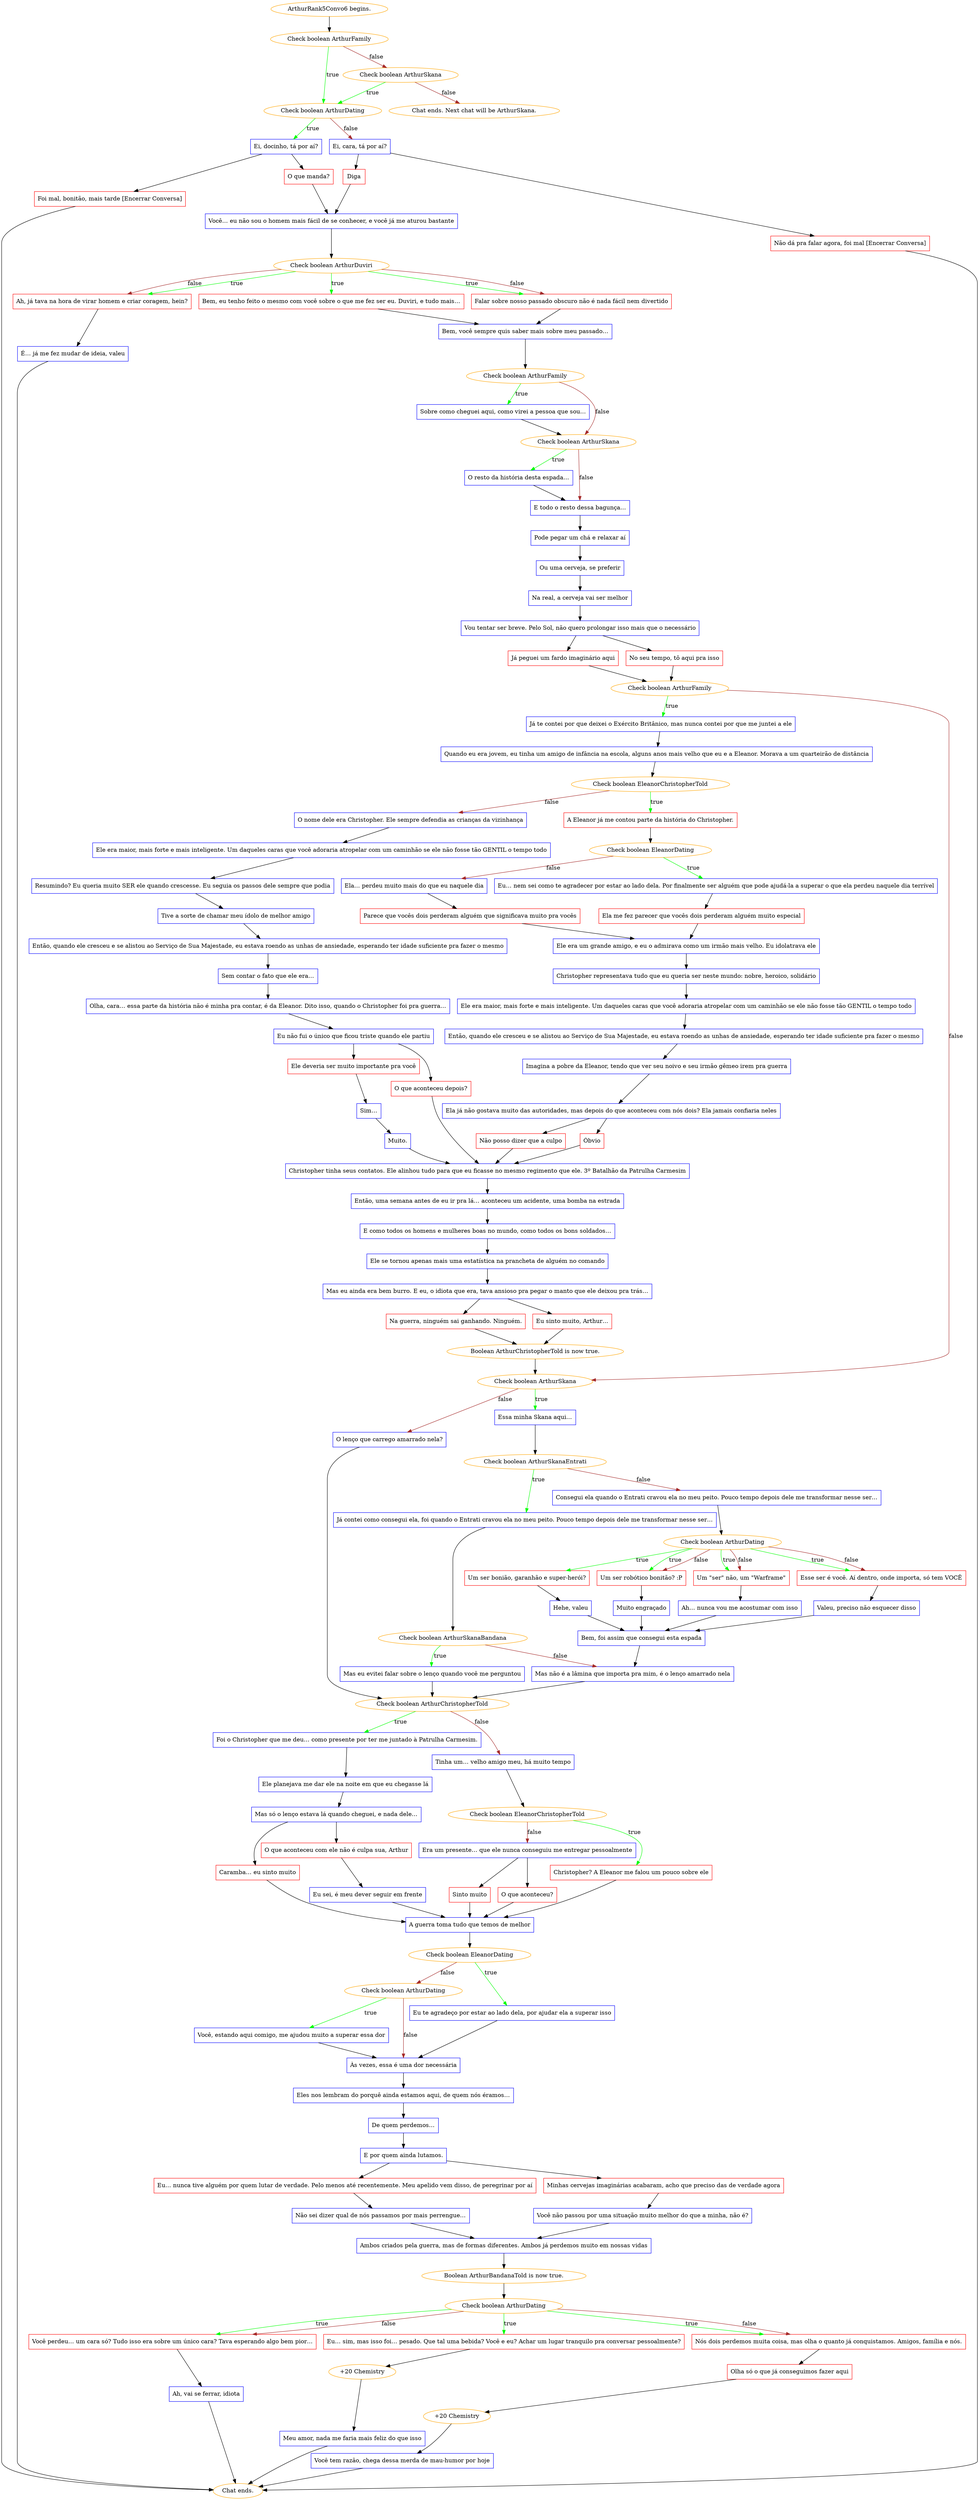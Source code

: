 digraph {
	"ArthurRank5Convo6 begins." [color=orange];
		"ArthurRank5Convo6 begins." -> j2984817878;
	j2984817878 [label="Check boolean ArthurFamily",color=orange];
		j2984817878 -> j4157413420 [label=true,color=green];
		j2984817878 -> j3896239815 [label=false,color=brown];
	j4157413420 [label="Check boolean ArthurDating",color=orange];
		j4157413420 -> j1837353218 [label=true,color=green];
		j4157413420 -> j3128323553 [label=false,color=brown];
	j3896239815 [label="Check boolean ArthurSkana",color=orange];
		j3896239815 -> j4157413420 [label=true,color=green];
		j3896239815 -> "Chat ends. Next chat will be ArthurSkana." [label=false,color=brown];
	j1837353218 [label="Ei, docinho, tá por aí?",shape=box,color=blue];
		j1837353218 -> j4252980061;
		j1837353218 -> j1924176423;
	j3128323553 [label="Ei, cara, tá por aí?",shape=box,color=blue];
		j3128323553 -> j3031776107;
		j3128323553 -> j310858349;
	"Chat ends. Next chat will be ArthurSkana." [color=orange];
	j4252980061 [label="O que manda?",shape=box,color=red];
		j4252980061 -> j4008490496;
	j1924176423 [label="Foi mal, bonitão, mais tarde [Encerrar Conversa]",shape=box,color=red];
		j1924176423 -> "Chat ends.";
	j3031776107 [label="Diga",shape=box,color=red];
		j3031776107 -> j4008490496;
	j310858349 [label="Não dá pra falar agora, foi mal [Encerrar Conversa]",shape=box,color=red];
		j310858349 -> "Chat ends.";
	j4008490496 [label="Você… eu não sou o homem mais fácil de se conhecer, e você já me aturou bastante",shape=box,color=blue];
		j4008490496 -> j4268468579;
	"Chat ends." [color=orange];
	j4268468579 [label="Check boolean ArthurDuviri",color=orange];
		j4268468579 -> j323194529 [label=true,color=green];
		j4268468579 -> j702768649 [label=true,color=green];
		j4268468579 -> j3897983210 [label=true,color=green];
		j4268468579 -> j702768649 [label=false,color=brown];
		j4268468579 -> j3897983210 [label=false,color=brown];
	j323194529 [label="Bem, eu tenho feito o mesmo com você sobre o que me fez ser eu. Duviri, e tudo mais…",shape=box,color=red];
		j323194529 -> j3474135859;
	j702768649 [label="Falar sobre nosso passado obscuro não é nada fácil nem divertido",shape=box,color=red];
		j702768649 -> j3474135859;
	j3897983210 [label="Ah, já tava na hora de virar homem e criar coragem, hein?",shape=box,color=red];
		j3897983210 -> j2243227586;
	j3474135859 [label="Bem, você sempre quis saber mais sobre meu passado…",shape=box,color=blue];
		j3474135859 -> j3485586582;
	j2243227586 [label="É… já me fez mudar de ideia, valeu",shape=box,color=blue];
		j2243227586 -> "Chat ends.";
	j3485586582 [label="Check boolean ArthurFamily",color=orange];
		j3485586582 -> j1907535097 [label=true,color=green];
		j3485586582 -> j2796563639 [label=false,color=brown];
	j1907535097 [label="Sobre como cheguei aqui, como virei a pessoa que sou…",shape=box,color=blue];
		j1907535097 -> j2796563639;
	j2796563639 [label="Check boolean ArthurSkana",color=orange];
		j2796563639 -> j691905590 [label=true,color=green];
		j2796563639 -> j3651411854 [label=false,color=brown];
	j691905590 [label="O resto da história desta espada…",shape=box,color=blue];
		j691905590 -> j3651411854;
	j3651411854 [label="E todo o resto dessa bagunça…",shape=box,color=blue];
		j3651411854 -> j94087700;
	j94087700 [label="Pode pegar um chá e relaxar aí",shape=box,color=blue];
		j94087700 -> j4043935189;
	j4043935189 [label="Ou uma cerveja, se preferir",shape=box,color=blue];
		j4043935189 -> j464279149;
	j464279149 [label="Na real, a cerveja vai ser melhor",shape=box,color=blue];
		j464279149 -> j2542989481;
	j2542989481 [label="Vou tentar ser breve. Pelo Sol, não quero prolongar isso mais que o necessário",shape=box,color=blue];
		j2542989481 -> j534316336;
		j2542989481 -> j2120797216;
	j534316336 [label="Já peguei um fardo imaginário aqui",shape=box,color=red];
		j534316336 -> j4086938959;
	j2120797216 [label="No seu tempo, tô aqui pra isso",shape=box,color=red];
		j2120797216 -> j4086938959;
	j4086938959 [label="Check boolean ArthurFamily",color=orange];
		j4086938959 -> j1033571680 [label=true,color=green];
		j4086938959 -> j2087815095 [label=false,color=brown];
	j1033571680 [label="Já te contei por que deixei o Exército Britânico, mas nunca contei por que me juntei a ele",shape=box,color=blue];
		j1033571680 -> j576980627;
	j2087815095 [label="Check boolean ArthurSkana",color=orange];
		j2087815095 -> j358010179 [label=true,color=green];
		j2087815095 -> j2277496556 [label=false,color=brown];
	j576980627 [label="Quando eu era jovem, eu tinha um amigo de infância na escola, alguns anos mais velho que eu e a Eleanor. Morava a um quarteirão de distância",shape=box,color=blue];
		j576980627 -> j2612789419;
	j358010179 [label="Essa minha Skana aqui…",shape=box,color=blue];
		j358010179 -> j573379373;
	j2277496556 [label="O lenço que carrego amarrado nela?",shape=box,color=blue];
		j2277496556 -> j2992697478;
	j2612789419 [label="Check boolean EleanorChristopherTold",color=orange];
		j2612789419 -> j2059482936 [label=true,color=green];
		j2612789419 -> j2649375636 [label=false,color=brown];
	j573379373 [label="Check boolean ArthurSkanaEntrati",color=orange];
		j573379373 -> j3067836917 [label=true,color=green];
		j573379373 -> j2406150906 [label=false,color=brown];
	j2992697478 [label="Check boolean ArthurChristopherTold",color=orange];
		j2992697478 -> j2925028780 [label=true,color=green];
		j2992697478 -> j2057639165 [label=false,color=brown];
	j2059482936 [label="A Eleanor já me contou parte da história do Christopher.",shape=box,color=red];
		j2059482936 -> j3942852527;
	j2649375636 [label="O nome dele era Christopher. Ele sempre defendia as crianças da vizinhança",shape=box,color=blue];
		j2649375636 -> j1597508898;
	j3067836917 [label="Já contei como consegui ela, foi quando o Entrati cravou ela no meu peito. Pouco tempo depois dele me transformar nesse ser…",shape=box,color=blue];
		j3067836917 -> j1155178087;
	j2406150906 [label="Consegui ela quando o Entrati cravou ela no meu peito. Pouco tempo depois dele me transformar nesse ser…",shape=box,color=blue];
		j2406150906 -> j2152665641;
	j2925028780 [label="Foi o Christopher que me deu… como presente por ter me juntado à Patrulha Carmesim.",shape=box,color=blue];
		j2925028780 -> j2439368824;
	j2057639165 [label="Tinha um… velho amigo meu, há muito tempo",shape=box,color=blue];
		j2057639165 -> j48317872;
	j3942852527 [label="Check boolean EleanorDating",color=orange];
		j3942852527 -> j12264370 [label=true,color=green];
		j3942852527 -> j2999481718 [label=false,color=brown];
	j1597508898 [label="Ele era maior, mais forte e mais inteligente. Um daqueles caras que você adoraria atropelar com um caminhão se ele não fosse tão GENTIL o tempo todo",shape=box,color=blue];
		j1597508898 -> j2341523368;
	j1155178087 [label="Check boolean ArthurSkanaBandana",color=orange];
		j1155178087 -> j2858037823 [label=true,color=green];
		j1155178087 -> j1608066233 [label=false,color=brown];
	j2152665641 [label="Check boolean ArthurDating",color=orange];
		j2152665641 -> j1254231997 [label=true,color=green];
		j2152665641 -> j2900267292 [label=true,color=green];
		j2152665641 -> j3629556843 [label=true,color=green];
		j2152665641 -> j625318403 [label=true,color=green];
		j2152665641 -> j2900267292 [label=false,color=brown];
		j2152665641 -> j3629556843 [label=false,color=brown];
		j2152665641 -> j625318403 [label=false,color=brown];
	j2439368824 [label="Ele planejava me dar ele na noite em que eu chegasse lá",shape=box,color=blue];
		j2439368824 -> j1350848737;
	j48317872 [label="Check boolean EleanorChristopherTold",color=orange];
		j48317872 -> j2543789641 [label=true,color=green];
		j48317872 -> j1513242432 [label=false,color=brown];
	j12264370 [label="Eu… nem sei como te agradecer por estar ao lado dela. Por finalmente ser alguém que pode ajudá-la a superar o que ela perdeu naquele dia terrível",shape=box,color=blue];
		j12264370 -> j3117703846;
	j2999481718 [label="Ela… perdeu muito mais do que eu naquele dia",shape=box,color=blue];
		j2999481718 -> j3466521879;
	j2341523368 [label="Resumindo? Eu queria muito SER ele quando crescesse. Eu seguia os passos dele sempre que podia",shape=box,color=blue];
		j2341523368 -> j3586664764;
	j2858037823 [label="Mas eu evitei falar sobre o lenço quando você me perguntou",shape=box,color=blue];
		j2858037823 -> j2992697478;
	j1608066233 [label="Mas não é a lâmina que importa pra mim, é o lenço amarrado nela",shape=box,color=blue];
		j1608066233 -> j2992697478;
	j1254231997 [label="Um ser bonião, garanhão e super-herói?",shape=box,color=red];
		j1254231997 -> j3674136885;
	j2900267292 [label="Um ser robótico bonitão? :P",shape=box,color=red];
		j2900267292 -> j3810384729;
	j3629556843 [label="Um \"ser\" não, um \"Warframe\"",shape=box,color=red];
		j3629556843 -> j2752397646;
	j625318403 [label="Esse ser é você. Aí dentro, onde importa, só tem VOCÊ",shape=box,color=red];
		j625318403 -> j145122706;
	j1350848737 [label="Mas só o lenço estava lá quando cheguei, e nada dele…",shape=box,color=blue];
		j1350848737 -> j2918266674;
		j1350848737 -> j787317663;
	j2543789641 [label="Christopher? A Eleanor me falou um pouco sobre ele",shape=box,color=red];
		j2543789641 -> j2513414008;
	j1513242432 [label="Era um presente… que ele nunca conseguiu me entregar pessoalmente",shape=box,color=blue];
		j1513242432 -> j573879702;
		j1513242432 -> j3784963129;
	j3117703846 [label="Ela me fez parecer que vocês dois perderam alguém muito especial",shape=box,color=red];
		j3117703846 -> j2005020285;
	j3466521879 [label="Parece que vocês dois perderam alguém que significava muito pra vocês",shape=box,color=red];
		j3466521879 -> j2005020285;
	j3586664764 [label="Tive a sorte de chamar meu ídolo de melhor amigo",shape=box,color=blue];
		j3586664764 -> j3252915740;
	j3674136885 [label="Hehe, valeu",shape=box,color=blue];
		j3674136885 -> j1040647391;
	j3810384729 [label="Muito engraçado",shape=box,color=blue];
		j3810384729 -> j1040647391;
	j2752397646 [label="Ah… nunca vou me acostumar com isso",shape=box,color=blue];
		j2752397646 -> j1040647391;
	j145122706 [label="Valeu, preciso não esquecer disso",shape=box,color=blue];
		j145122706 -> j1040647391;
	j2918266674 [label="O que aconteceu com ele não é culpa sua, Arthur",shape=box,color=red];
		j2918266674 -> j1630566430;
	j787317663 [label="Caramba… eu sinto muito",shape=box,color=red];
		j787317663 -> j2513414008;
	j2513414008 [label="A guerra toma tudo que temos de melhor",shape=box,color=blue];
		j2513414008 -> j2805899123;
	j573879702 [label="O que aconteceu?",shape=box,color=red];
		j573879702 -> j2513414008;
	j3784963129 [label="Sinto muito",shape=box,color=red];
		j3784963129 -> j2513414008;
	j2005020285 [label="Ele era um grande amigo, e eu o admirava como um irmão mais velho. Eu idolatrava ele",shape=box,color=blue];
		j2005020285 -> j4171868383;
	j3252915740 [label="Então, quando ele cresceu e se alistou ao Serviço de Sua Majestade, eu estava roendo as unhas de ansiedade, esperando ter idade suficiente pra fazer o mesmo",shape=box,color=blue];
		j3252915740 -> j2489955190;
	j1040647391 [label="Bem, foi assim que consegui esta espada",shape=box,color=blue];
		j1040647391 -> j1608066233;
	j1630566430 [label="Eu sei, é meu dever seguir em frente",shape=box,color=blue];
		j1630566430 -> j2513414008;
	j2805899123 [label="Check boolean EleanorDating",color=orange];
		j2805899123 -> j1679256335 [label=true,color=green];
		j2805899123 -> j2168071639 [label=false,color=brown];
	j4171868383 [label="Christopher representava tudo que eu queria ser neste mundo: nobre, heroico, solidário",shape=box,color=blue];
		j4171868383 -> j3924010387;
	j2489955190 [label="Sem contar o fato que ele era…",shape=box,color=blue];
		j2489955190 -> j3465687636;
	j1679256335 [label="Eu te agradeço por estar ao lado dela, por ajudar ela a superar isso",shape=box,color=blue];
		j1679256335 -> j3770275085;
	j2168071639 [label="Check boolean ArthurDating",color=orange];
		j2168071639 -> j2256691298 [label=true,color=green];
		j2168071639 -> j3770275085 [label=false,color=brown];
	j3924010387 [label="Ele era maior, mais forte e mais inteligente. Um daqueles caras que você adoraria atropelar com um caminhão se ele não fosse tão GENTIL o tempo todo",shape=box,color=blue];
		j3924010387 -> j3563370874;
	j3465687636 [label="Olha, cara… essa parte da história não é minha pra contar, é da Eleanor. Dito isso, quando o Christopher foi pra guerra…",shape=box,color=blue];
		j3465687636 -> j821862939;
	j3770275085 [label="Às vezes, essa é uma dor necessária",shape=box,color=blue];
		j3770275085 -> j2741465325;
	j2256691298 [label="Você, estando aqui comigo, me ajudou muito a superar essa dor",shape=box,color=blue];
		j2256691298 -> j3770275085;
	j3563370874 [label="Então, quando ele cresceu e se alistou ao Serviço de Sua Majestade, eu estava roendo as unhas de ansiedade, esperando ter idade suficiente pra fazer o mesmo",shape=box,color=blue];
		j3563370874 -> j2846327889;
	j821862939 [label="Eu não fui o único que ficou triste quando ele partiu",shape=box,color=blue];
		j821862939 -> j3985800063;
		j821862939 -> j1051517060;
	j2741465325 [label="Eles nos lembram do porquê ainda estamos aqui, de quem nós éramos…",shape=box,color=blue];
		j2741465325 -> j2104338461;
	j2846327889 [label="Imagina a pobre da Eleanor, tendo que ver seu noivo e seu irmão gêmeo irem pra guerra",shape=box,color=blue];
		j2846327889 -> j15209318;
	j3985800063 [label="Ele deveria ser muito importante pra você",shape=box,color=red];
		j3985800063 -> j1736888105;
	j1051517060 [label="O que aconteceu depois?",shape=box,color=red];
		j1051517060 -> j2440516664;
	j2104338461 [label="De quem perdemos…",shape=box,color=blue];
		j2104338461 -> j1157900560;
	j15209318 [label="Ela já não gostava muito das autoridades, mas depois do que aconteceu com nós dois? Ela jamais confiaria neles",shape=box,color=blue];
		j15209318 -> j2383718923;
		j15209318 -> j913483301;
	j1736888105 [label="Sim…",shape=box,color=blue];
		j1736888105 -> j4057130159;
	j2440516664 [label="Christopher tinha seus contatos. Ele alinhou tudo para que eu ficasse no mesmo regimento que ele. 3º Batalhão da Patrulha Carmesim",shape=box,color=blue];
		j2440516664 -> j522776656;
	j1157900560 [label="E por quem ainda lutamos.",shape=box,color=blue];
		j1157900560 -> j29931882;
		j1157900560 -> j734807762;
	j2383718923 [label="Não posso dizer que a culpo",shape=box,color=red];
		j2383718923 -> j2440516664;
	j913483301 [label="Óbvio",shape=box,color=red];
		j913483301 -> j2440516664;
	j4057130159 [label="Muito.",shape=box,color=blue];
		j4057130159 -> j2440516664;
	j522776656 [label="Então, uma semana antes de eu ir pra lá… aconteceu um acidente, uma bomba na estrada",shape=box,color=blue];
		j522776656 -> j4198408493;
	j29931882 [label="Eu… nunca tive alguém por quem lutar de verdade. Pelo menos até recentemente. Meu apelido vem disso, de peregrinar por aí",shape=box,color=red];
		j29931882 -> j1751299749;
	j734807762 [label="Minhas cervejas imaginárias acabaram, acho que preciso das de verdade agora",shape=box,color=red];
		j734807762 -> j3456371775;
	j4198408493 [label="E como todos os homens e mulheres boas no mundo, como todos os bons soldados…",shape=box,color=blue];
		j4198408493 -> j1281398868;
	j1751299749 [label="Não sei dizer qual de nós passamos por mais perrengue…",shape=box,color=blue];
		j1751299749 -> j1969307243;
	j3456371775 [label="Você não passou por uma situação muito melhor do que a minha, não é?",shape=box,color=blue];
		j3456371775 -> j1969307243;
	j1281398868 [label="Ele se tornou apenas mais uma estatística na prancheta de alguém no comando",shape=box,color=blue];
		j1281398868 -> j3723714823;
	j1969307243 [label="Ambos criados pela guerra, mas de formas diferentes. Ambos já perdemos muito em nossas vidas",shape=box,color=blue];
		j1969307243 -> j1281364465;
	j3723714823 [label="Mas eu ainda era bem burro. E eu, o idiota que era, tava ansioso pra pegar o manto que ele deixou pra trás…",shape=box,color=blue];
		j3723714823 -> j1986210440;
		j3723714823 -> j3841338160;
	j1281364465 [label="Boolean ArthurBandanaTold is now true.",color=orange];
		j1281364465 -> j3448648322;
	j1986210440 [label="Eu sinto muito, Arthur…",shape=box,color=red];
		j1986210440 -> j2305865120;
	j3841338160 [label="Na guerra, ninguém sai ganhando. Ninguém.",shape=box,color=red];
		j3841338160 -> j2305865120;
	j3448648322 [label="Check boolean ArthurDating",color=orange];
		j3448648322 -> j767927177 [label=true,color=green];
		j3448648322 -> j1763325940 [label=true,color=green];
		j3448648322 -> j917441159 [label=true,color=green];
		j3448648322 -> j1763325940 [label=false,color=brown];
		j3448648322 -> j917441159 [label=false,color=brown];
	j2305865120 [label="Boolean ArthurChristopherTold is now true.",color=orange];
		j2305865120 -> j2087815095;
	j767927177 [label="Eu… sim, mas isso foi… pesado. Que tal uma bebida? Você e eu? Achar um lugar tranquilo pra conversar pessoalmente?",shape=box,color=red];
		j767927177 -> j59317916;
	j1763325940 [label="Nós dois perdemos muita coisa, mas olha o quanto já conquistamos. Amigos, família e nós.",shape=box,color=red];
		j1763325940 -> j2365544986;
	j917441159 [label="Você perdeu… um cara só? Tudo isso era sobre um único cara? Tava esperando algo bem pior…",shape=box,color=red];
		j917441159 -> j3283913436;
	j59317916 [label="+20 Chemistry",color=orange];
		j59317916 -> j2782287589;
	j2365544986 [label="Olha só o que já conseguimos fazer aqui",shape=box,color=red];
		j2365544986 -> j3846413579;
	j3283913436 [label="Ah, vai se ferrar, idiota",shape=box,color=blue];
		j3283913436 -> "Chat ends.";
	j2782287589 [label="Meu amor, nada me faria mais feliz do que isso",shape=box,color=blue];
		j2782287589 -> "Chat ends.";
	j3846413579 [label="+20 Chemistry",color=orange];
		j3846413579 -> j3453130630;
	j3453130630 [label="Você tem razão, chega dessa merda de mau-humor por hoje",shape=box,color=blue];
		j3453130630 -> "Chat ends.";
}